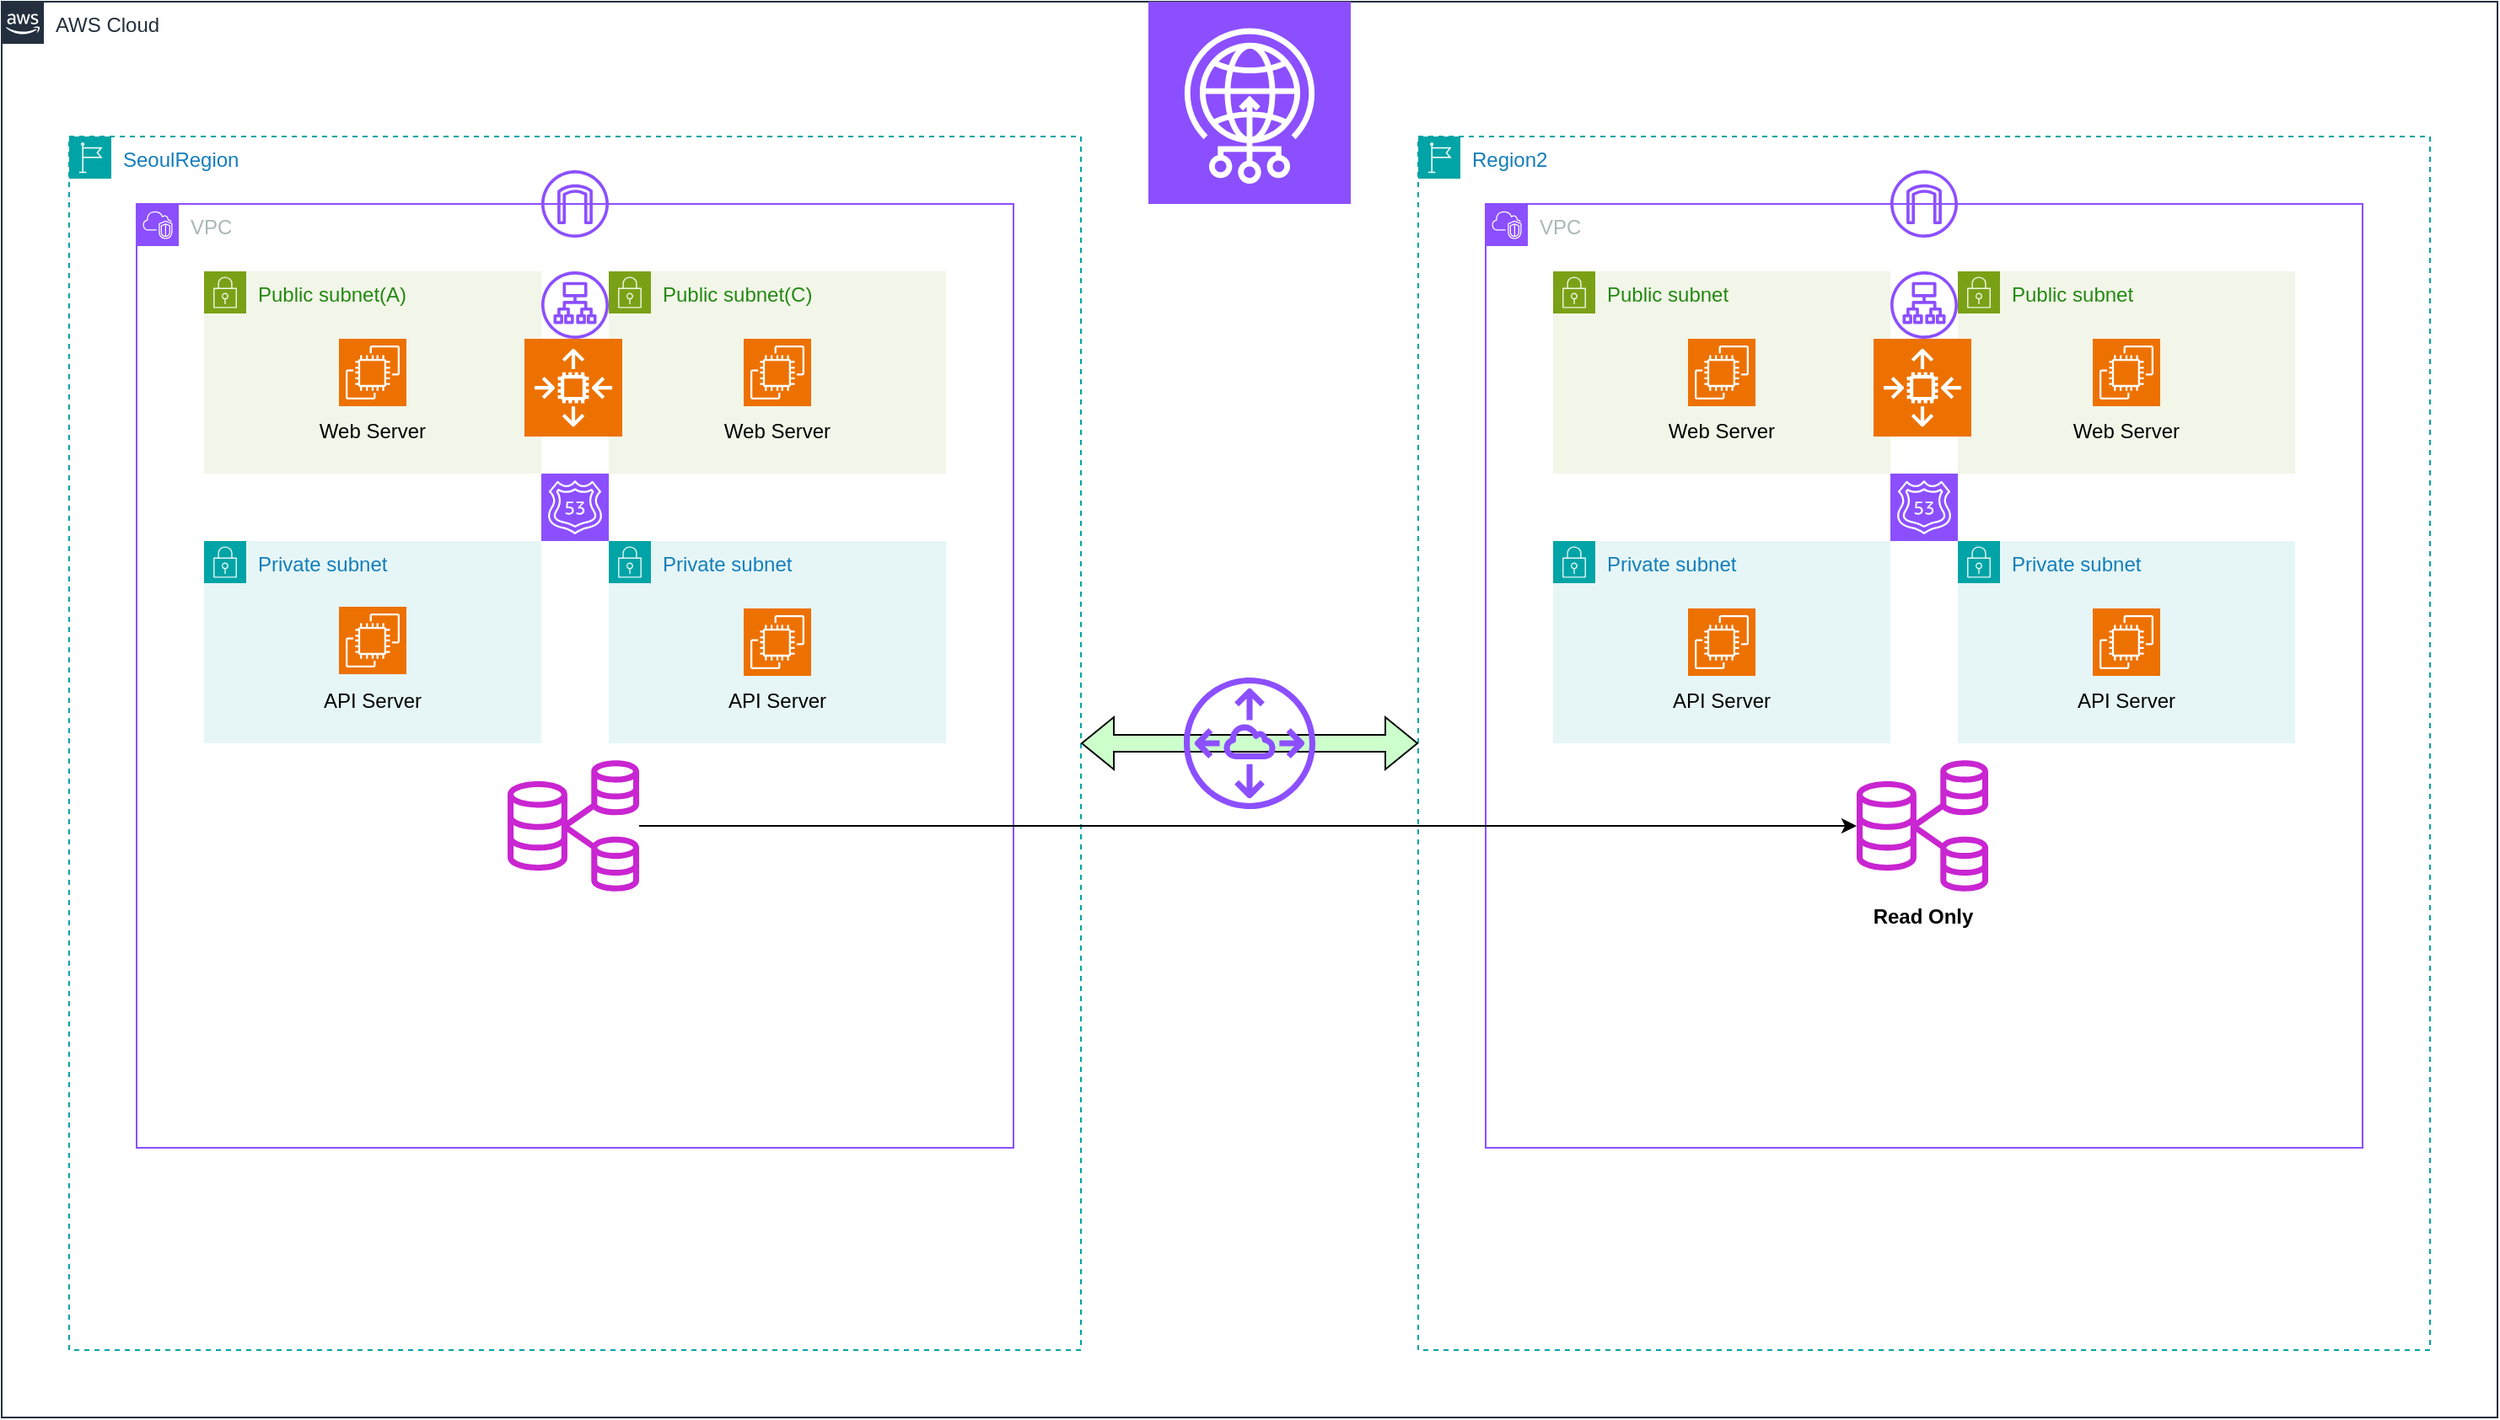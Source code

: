 <mxfile version="26.0.16">
  <diagram name="페이지-1" id="b8D-Um-2L-v5DBS30IwZ">
    <mxGraphModel dx="1528" dy="945" grid="1" gridSize="10" guides="1" tooltips="1" connect="1" arrows="1" fold="1" page="1" pageScale="1" pageWidth="4000" pageHeight="4000" math="0" shadow="0">
      <root>
        <mxCell id="0" />
        <mxCell id="1" parent="0" />
        <mxCell id="McnPfyn-6w59win986BD-4" value="AWS Cloud" style="points=[[0,0],[0.25,0],[0.5,0],[0.75,0],[1,0],[1,0.25],[1,0.5],[1,0.75],[1,1],[0.75,1],[0.5,1],[0.25,1],[0,1],[0,0.75],[0,0.5],[0,0.25]];outlineConnect=0;gradientColor=none;html=1;whiteSpace=wrap;fontSize=12;fontStyle=0;container=1;pointerEvents=0;collapsible=0;recursiveResize=0;shape=mxgraph.aws4.group;grIcon=mxgraph.aws4.group_aws_cloud_alt;strokeColor=#232F3E;fillColor=none;verticalAlign=top;align=left;spacingLeft=30;fontColor=#232F3E;dashed=0;" parent="1" vertex="1">
          <mxGeometry x="480" y="600" width="1480" height="840" as="geometry" />
        </mxCell>
        <mxCell id="McnPfyn-6w59win986BD-5" value="" style="sketch=0;points=[[0,0,0],[0.25,0,0],[0.5,0,0],[0.75,0,0],[1,0,0],[0,1,0],[0.25,1,0],[0.5,1,0],[0.75,1,0],[1,1,0],[0,0.25,0],[0,0.5,0],[0,0.75,0],[1,0.25,0],[1,0.5,0],[1,0.75,0]];outlineConnect=0;fontColor=#232F3E;fillColor=#8C4FFF;strokeColor=#ffffff;dashed=0;verticalLabelPosition=bottom;verticalAlign=top;align=center;html=1;fontSize=12;fontStyle=0;aspect=fixed;shape=mxgraph.aws4.resourceIcon;resIcon=mxgraph.aws4.global_accelerator;" parent="McnPfyn-6w59win986BD-4" vertex="1">
          <mxGeometry x="680" width="120" height="120" as="geometry" />
        </mxCell>
        <mxCell id="McnPfyn-6w59win986BD-3" value="Region2" style="points=[[0,0],[0.25,0],[0.5,0],[0.75,0],[1,0],[1,0.25],[1,0.5],[1,0.75],[1,1],[0.75,1],[0.5,1],[0.25,1],[0,1],[0,0.75],[0,0.5],[0,0.25]];outlineConnect=0;gradientColor=none;html=1;whiteSpace=wrap;fontSize=12;fontStyle=0;container=1;pointerEvents=0;collapsible=0;recursiveResize=0;shape=mxgraph.aws4.group;grIcon=mxgraph.aws4.group_region;strokeColor=#00A4A6;fillColor=none;verticalAlign=top;align=left;spacingLeft=30;fontColor=#147EBA;dashed=1;" parent="McnPfyn-6w59win986BD-4" vertex="1">
          <mxGeometry x="840" y="80" width="600" height="720" as="geometry" />
        </mxCell>
        <mxCell id="McnPfyn-6w59win986BD-11" value="VPC" style="points=[[0,0],[0.25,0],[0.5,0],[0.75,0],[1,0],[1,0.25],[1,0.5],[1,0.75],[1,1],[0.75,1],[0.5,1],[0.25,1],[0,1],[0,0.75],[0,0.5],[0,0.25]];outlineConnect=0;gradientColor=none;html=1;whiteSpace=wrap;fontSize=12;fontStyle=0;container=1;pointerEvents=0;collapsible=0;recursiveResize=0;shape=mxgraph.aws4.group;grIcon=mxgraph.aws4.group_vpc2;strokeColor=#8C4FFF;fillColor=none;verticalAlign=top;align=left;spacingLeft=30;fontColor=#AAB7B8;dashed=0;" parent="McnPfyn-6w59win986BD-3" vertex="1">
          <mxGeometry x="40" y="40" width="520" height="560" as="geometry" />
        </mxCell>
        <mxCell id="McnPfyn-6w59win986BD-17" value="Private subnet" style="points=[[0,0],[0.25,0],[0.5,0],[0.75,0],[1,0],[1,0.25],[1,0.5],[1,0.75],[1,1],[0.75,1],[0.5,1],[0.25,1],[0,1],[0,0.75],[0,0.5],[0,0.25]];outlineConnect=0;gradientColor=none;html=1;whiteSpace=wrap;fontSize=12;fontStyle=0;container=1;pointerEvents=0;collapsible=0;recursiveResize=0;shape=mxgraph.aws4.group;grIcon=mxgraph.aws4.group_security_group;grStroke=0;strokeColor=#00A4A6;fillColor=#E6F6F7;verticalAlign=top;align=left;spacingLeft=30;fontColor=#147EBA;dashed=0;" parent="McnPfyn-6w59win986BD-11" vertex="1">
          <mxGeometry x="280" y="200" width="200" height="120" as="geometry" />
        </mxCell>
        <mxCell id="McnPfyn-6w59win986BD-28" value="" style="sketch=0;points=[[0,0,0],[0.25,0,0],[0.5,0,0],[0.75,0,0],[1,0,0],[0,1,0],[0.25,1,0],[0.5,1,0],[0.75,1,0],[1,1,0],[0,0.25,0],[0,0.5,0],[0,0.75,0],[1,0.25,0],[1,0.5,0],[1,0.75,0]];outlineConnect=0;fontColor=#232F3E;fillColor=#ED7100;strokeColor=#ffffff;dashed=0;verticalLabelPosition=bottom;verticalAlign=top;align=center;html=1;fontSize=12;fontStyle=0;aspect=fixed;shape=mxgraph.aws4.resourceIcon;resIcon=mxgraph.aws4.ec2;" parent="McnPfyn-6w59win986BD-17" vertex="1">
          <mxGeometry x="80" y="40" width="40" height="40" as="geometry" />
        </mxCell>
        <mxCell id="UJaUHZRI0oHmxwTKiI0B-19" value="API Server" style="text;html=1;align=center;verticalAlign=middle;whiteSpace=wrap;rounded=0;" vertex="1" parent="McnPfyn-6w59win986BD-17">
          <mxGeometry x="60" y="80" width="80" height="30" as="geometry" />
        </mxCell>
        <mxCell id="McnPfyn-6w59win986BD-19" value="Public subnet" style="points=[[0,0],[0.25,0],[0.5,0],[0.75,0],[1,0],[1,0.25],[1,0.5],[1,0.75],[1,1],[0.75,1],[0.5,1],[0.25,1],[0,1],[0,0.75],[0,0.5],[0,0.25]];outlineConnect=0;gradientColor=none;html=1;whiteSpace=wrap;fontSize=12;fontStyle=0;container=1;pointerEvents=0;collapsible=0;recursiveResize=0;shape=mxgraph.aws4.group;grIcon=mxgraph.aws4.group_security_group;grStroke=0;strokeColor=#7AA116;fillColor=#F2F6E8;verticalAlign=top;align=left;spacingLeft=30;fontColor=#248814;dashed=0;" parent="McnPfyn-6w59win986BD-11" vertex="1">
          <mxGeometry x="40" y="40" width="200" height="120" as="geometry" />
        </mxCell>
        <mxCell id="McnPfyn-6w59win986BD-29" value="" style="sketch=0;points=[[0,0,0],[0.25,0,0],[0.5,0,0],[0.75,0,0],[1,0,0],[0,1,0],[0.25,1,0],[0.5,1,0],[0.75,1,0],[1,1,0],[0,0.25,0],[0,0.5,0],[0,0.75,0],[1,0.25,0],[1,0.5,0],[1,0.75,0]];outlineConnect=0;fontColor=#232F3E;fillColor=#ED7100;strokeColor=#ffffff;dashed=0;verticalLabelPosition=bottom;verticalAlign=top;align=center;html=1;fontSize=12;fontStyle=0;aspect=fixed;shape=mxgraph.aws4.resourceIcon;resIcon=mxgraph.aws4.ec2;" parent="McnPfyn-6w59win986BD-19" vertex="1">
          <mxGeometry x="80" y="40" width="40" height="40" as="geometry" />
        </mxCell>
        <mxCell id="UJaUHZRI0oHmxwTKiI0B-14" value="Web Server" style="text;html=1;align=center;verticalAlign=middle;whiteSpace=wrap;rounded=0;" vertex="1" parent="McnPfyn-6w59win986BD-19">
          <mxGeometry x="60" y="80" width="80" height="30" as="geometry" />
        </mxCell>
        <mxCell id="McnPfyn-6w59win986BD-20" value="Private subnet" style="points=[[0,0],[0.25,0],[0.5,0],[0.75,0],[1,0],[1,0.25],[1,0.5],[1,0.75],[1,1],[0.75,1],[0.5,1],[0.25,1],[0,1],[0,0.75],[0,0.5],[0,0.25]];outlineConnect=0;gradientColor=none;html=1;whiteSpace=wrap;fontSize=12;fontStyle=0;container=1;pointerEvents=0;collapsible=0;recursiveResize=0;shape=mxgraph.aws4.group;grIcon=mxgraph.aws4.group_security_group;grStroke=0;strokeColor=#00A4A6;fillColor=#E6F6F7;verticalAlign=top;align=left;spacingLeft=30;fontColor=#147EBA;dashed=0;" parent="McnPfyn-6w59win986BD-11" vertex="1">
          <mxGeometry x="40" y="200" width="200" height="120" as="geometry" />
        </mxCell>
        <mxCell id="McnPfyn-6w59win986BD-27" value="" style="sketch=0;points=[[0,0,0],[0.25,0,0],[0.5,0,0],[0.75,0,0],[1,0,0],[0,1,0],[0.25,1,0],[0.5,1,0],[0.75,1,0],[1,1,0],[0,0.25,0],[0,0.5,0],[0,0.75,0],[1,0.25,0],[1,0.5,0],[1,0.75,0]];outlineConnect=0;fontColor=#232F3E;fillColor=#ED7100;strokeColor=#ffffff;dashed=0;verticalLabelPosition=bottom;verticalAlign=top;align=center;html=1;fontSize=12;fontStyle=0;aspect=fixed;shape=mxgraph.aws4.resourceIcon;resIcon=mxgraph.aws4.ec2;" parent="McnPfyn-6w59win986BD-20" vertex="1">
          <mxGeometry x="80" y="40" width="40" height="40" as="geometry" />
        </mxCell>
        <mxCell id="UJaUHZRI0oHmxwTKiI0B-18" value="API Server" style="text;html=1;align=center;verticalAlign=middle;whiteSpace=wrap;rounded=0;" vertex="1" parent="McnPfyn-6w59win986BD-20">
          <mxGeometry x="60" y="80" width="80" height="30" as="geometry" />
        </mxCell>
        <mxCell id="McnPfyn-6w59win986BD-44" value="" style="sketch=0;outlineConnect=0;fontColor=#232F3E;gradientColor=none;fillColor=#8C4FFF;strokeColor=none;dashed=0;verticalLabelPosition=bottom;verticalAlign=top;align=center;html=1;fontSize=12;fontStyle=0;aspect=fixed;pointerEvents=1;shape=mxgraph.aws4.internet_gateway;" parent="McnPfyn-6w59win986BD-11" vertex="1">
          <mxGeometry x="240" y="-20" width="40" height="40" as="geometry" />
        </mxCell>
        <mxCell id="McnPfyn-6w59win986BD-61" value="" style="sketch=0;points=[[0,0,0],[0.25,0,0],[0.5,0,0],[0.75,0,0],[1,0,0],[0,1,0],[0.25,1,0],[0.5,1,0],[0.75,1,0],[1,1,0],[0,0.25,0],[0,0.5,0],[0,0.75,0],[1,0.25,0],[1,0.5,0],[1,0.75,0]];outlineConnect=0;fontColor=#232F3E;fillColor=#8C4FFF;strokeColor=#ffffff;dashed=0;verticalLabelPosition=bottom;verticalAlign=top;align=center;html=1;fontSize=12;fontStyle=0;aspect=fixed;shape=mxgraph.aws4.resourceIcon;resIcon=mxgraph.aws4.route_53;" parent="McnPfyn-6w59win986BD-11" vertex="1">
          <mxGeometry x="240" y="160" width="40" height="40" as="geometry" />
        </mxCell>
        <mxCell id="UJaUHZRI0oHmxwTKiI0B-3" value="Public subnet" style="points=[[0,0],[0.25,0],[0.5,0],[0.75,0],[1,0],[1,0.25],[1,0.5],[1,0.75],[1,1],[0.75,1],[0.5,1],[0.25,1],[0,1],[0,0.75],[0,0.5],[0,0.25]];outlineConnect=0;gradientColor=none;html=1;whiteSpace=wrap;fontSize=12;fontStyle=0;container=1;pointerEvents=0;collapsible=0;recursiveResize=0;shape=mxgraph.aws4.group;grIcon=mxgraph.aws4.group_security_group;grStroke=0;strokeColor=#7AA116;fillColor=#F2F6E8;verticalAlign=top;align=left;spacingLeft=30;fontColor=#248814;dashed=0;" vertex="1" parent="McnPfyn-6w59win986BD-11">
          <mxGeometry x="280" y="40" width="200" height="120" as="geometry" />
        </mxCell>
        <mxCell id="UJaUHZRI0oHmxwTKiI0B-4" value="" style="sketch=0;points=[[0,0,0],[0.25,0,0],[0.5,0,0],[0.75,0,0],[1,0,0],[0,1,0],[0.25,1,0],[0.5,1,0],[0.75,1,0],[1,1,0],[0,0.25,0],[0,0.5,0],[0,0.75,0],[1,0.25,0],[1,0.5,0],[1,0.75,0]];outlineConnect=0;fontColor=#232F3E;fillColor=#ED7100;strokeColor=#ffffff;dashed=0;verticalLabelPosition=bottom;verticalAlign=top;align=center;html=1;fontSize=12;fontStyle=0;aspect=fixed;shape=mxgraph.aws4.resourceIcon;resIcon=mxgraph.aws4.ec2;" vertex="1" parent="UJaUHZRI0oHmxwTKiI0B-3">
          <mxGeometry x="80" y="40" width="40" height="40" as="geometry" />
        </mxCell>
        <mxCell id="UJaUHZRI0oHmxwTKiI0B-15" value="Web Server" style="text;html=1;align=center;verticalAlign=middle;whiteSpace=wrap;rounded=0;" vertex="1" parent="UJaUHZRI0oHmxwTKiI0B-3">
          <mxGeometry x="60" y="80" width="80" height="30" as="geometry" />
        </mxCell>
        <mxCell id="UJaUHZRI0oHmxwTKiI0B-7" value="" style="sketch=0;outlineConnect=0;fontColor=#232F3E;gradientColor=none;fillColor=#C925D1;strokeColor=none;dashed=0;verticalLabelPosition=bottom;verticalAlign=top;align=center;html=1;fontSize=12;fontStyle=0;aspect=fixed;pointerEvents=1;shape=mxgraph.aws4.rds_multi_az_db_cluster;" vertex="1" parent="McnPfyn-6w59win986BD-11">
          <mxGeometry x="220" y="330" width="78" height="78" as="geometry" />
        </mxCell>
        <mxCell id="UJaUHZRI0oHmxwTKiI0B-11" value="&lt;b&gt;Read Only&lt;/b&gt;" style="text;html=1;align=center;verticalAlign=middle;whiteSpace=wrap;rounded=0;" vertex="1" parent="McnPfyn-6w59win986BD-11">
          <mxGeometry x="223.5" y="408" width="71" height="30" as="geometry" />
        </mxCell>
        <mxCell id="UJaUHZRI0oHmxwTKiI0B-20" value="" style="sketch=0;points=[[0,0,0],[0.25,0,0],[0.5,0,0],[0.75,0,0],[1,0,0],[0,1,0],[0.25,1,0],[0.5,1,0],[0.75,1,0],[1,1,0],[0,0.25,0],[0,0.5,0],[0,0.75,0],[1,0.25,0],[1,0.5,0],[1,0.75,0]];outlineConnect=0;fontColor=#232F3E;fillColor=#ED7100;strokeColor=#ffffff;dashed=0;verticalLabelPosition=bottom;verticalAlign=top;align=center;html=1;fontSize=12;fontStyle=0;aspect=fixed;shape=mxgraph.aws4.resourceIcon;resIcon=mxgraph.aws4.auto_scaling2;" vertex="1" parent="McnPfyn-6w59win986BD-11">
          <mxGeometry x="230" y="80" width="58" height="58" as="geometry" />
        </mxCell>
        <mxCell id="UJaUHZRI0oHmxwTKiI0B-21" value="" style="sketch=0;outlineConnect=0;fontColor=#232F3E;gradientColor=none;fillColor=#8C4FFF;strokeColor=none;dashed=0;verticalLabelPosition=bottom;verticalAlign=top;align=center;html=1;fontSize=12;fontStyle=0;aspect=fixed;pointerEvents=1;shape=mxgraph.aws4.application_load_balancer;" vertex="1" parent="McnPfyn-6w59win986BD-11">
          <mxGeometry x="240" y="40" width="40" height="40" as="geometry" />
        </mxCell>
        <mxCell id="McnPfyn-6w59win986BD-2" value="SeoulRegion" style="points=[[0,0],[0.25,0],[0.5,0],[0.75,0],[1,0],[1,0.25],[1,0.5],[1,0.75],[1,1],[0.75,1],[0.5,1],[0.25,1],[0,1],[0,0.75],[0,0.5],[0,0.25]];outlineConnect=0;gradientColor=none;html=1;whiteSpace=wrap;fontSize=12;fontStyle=0;container=1;pointerEvents=0;collapsible=0;recursiveResize=0;shape=mxgraph.aws4.group;grIcon=mxgraph.aws4.group_region;strokeColor=#00A4A6;fillColor=none;verticalAlign=top;align=left;spacingLeft=30;fontColor=#147EBA;dashed=1;" parent="McnPfyn-6w59win986BD-4" vertex="1">
          <mxGeometry x="40" y="80" width="600" height="720" as="geometry" />
        </mxCell>
        <mxCell id="McnPfyn-6w59win986BD-6" value="VPC" style="points=[[0,0],[0.25,0],[0.5,0],[0.75,0],[1,0],[1,0.25],[1,0.5],[1,0.75],[1,1],[0.75,1],[0.5,1],[0.25,1],[0,1],[0,0.75],[0,0.5],[0,0.25]];outlineConnect=0;gradientColor=none;html=1;whiteSpace=wrap;fontSize=12;fontStyle=0;container=1;pointerEvents=0;collapsible=0;recursiveResize=0;shape=mxgraph.aws4.group;grIcon=mxgraph.aws4.group_vpc2;strokeColor=#8C4FFF;fillColor=none;verticalAlign=top;align=left;spacingLeft=30;fontColor=#AAB7B8;dashed=0;" parent="McnPfyn-6w59win986BD-2" vertex="1">
          <mxGeometry x="40" y="40" width="520" height="560" as="geometry" />
        </mxCell>
        <mxCell id="McnPfyn-6w59win986BD-14" value="Public subnet(C)" style="points=[[0,0],[0.25,0],[0.5,0],[0.75,0],[1,0],[1,0.25],[1,0.5],[1,0.75],[1,1],[0.75,1],[0.5,1],[0.25,1],[0,1],[0,0.75],[0,0.5],[0,0.25]];outlineConnect=0;gradientColor=none;html=1;whiteSpace=wrap;fontSize=12;fontStyle=0;container=1;pointerEvents=0;collapsible=0;recursiveResize=0;shape=mxgraph.aws4.group;grIcon=mxgraph.aws4.group_security_group;grStroke=0;strokeColor=#7AA116;fillColor=#F2F6E8;verticalAlign=top;align=left;spacingLeft=30;fontColor=#248814;dashed=0;" parent="McnPfyn-6w59win986BD-6" vertex="1">
          <mxGeometry x="280" y="40" width="200" height="120" as="geometry" />
        </mxCell>
        <mxCell id="McnPfyn-6w59win986BD-24" value="" style="sketch=0;points=[[0,0,0],[0.25,0,0],[0.5,0,0],[0.75,0,0],[1,0,0],[0,1,0],[0.25,1,0],[0.5,1,0],[0.75,1,0],[1,1,0],[0,0.25,0],[0,0.5,0],[0,0.75,0],[1,0.25,0],[1,0.5,0],[1,0.75,0]];outlineConnect=0;fontColor=#232F3E;fillColor=#ED7100;strokeColor=#ffffff;dashed=0;verticalLabelPosition=bottom;verticalAlign=top;align=center;html=1;fontSize=12;fontStyle=0;aspect=fixed;shape=mxgraph.aws4.resourceIcon;resIcon=mxgraph.aws4.ec2;" parent="McnPfyn-6w59win986BD-14" vertex="1">
          <mxGeometry x="80" y="40" width="40" height="40" as="geometry" />
        </mxCell>
        <mxCell id="UJaUHZRI0oHmxwTKiI0B-13" value="Web Server" style="text;html=1;align=center;verticalAlign=middle;whiteSpace=wrap;rounded=0;" vertex="1" parent="McnPfyn-6w59win986BD-14">
          <mxGeometry x="60" y="80" width="80" height="30" as="geometry" />
        </mxCell>
        <mxCell id="McnPfyn-6w59win986BD-13" value="Public subnet(A)" style="points=[[0,0],[0.25,0],[0.5,0],[0.75,0],[1,0],[1,0.25],[1,0.5],[1,0.75],[1,1],[0.75,1],[0.5,1],[0.25,1],[0,1],[0,0.75],[0,0.5],[0,0.25]];outlineConnect=0;gradientColor=none;html=1;whiteSpace=wrap;fontSize=12;fontStyle=0;container=1;pointerEvents=0;collapsible=0;recursiveResize=0;shape=mxgraph.aws4.group;grIcon=mxgraph.aws4.group_security_group;grStroke=0;strokeColor=#7AA116;fillColor=#F2F6E8;verticalAlign=top;align=left;spacingLeft=30;fontColor=#248814;dashed=0;" parent="McnPfyn-6w59win986BD-6" vertex="1">
          <mxGeometry x="40" y="40" width="200" height="120" as="geometry" />
        </mxCell>
        <mxCell id="McnPfyn-6w59win986BD-23" value="" style="sketch=0;points=[[0,0,0],[0.25,0,0],[0.5,0,0],[0.75,0,0],[1,0,0],[0,1,0],[0.25,1,0],[0.5,1,0],[0.75,1,0],[1,1,0],[0,0.25,0],[0,0.5,0],[0,0.75,0],[1,0.25,0],[1,0.5,0],[1,0.75,0]];outlineConnect=0;fontColor=#232F3E;fillColor=#ED7100;strokeColor=#ffffff;dashed=0;verticalLabelPosition=bottom;verticalAlign=top;align=center;html=1;fontSize=12;fontStyle=0;aspect=fixed;shape=mxgraph.aws4.resourceIcon;resIcon=mxgraph.aws4.ec2;" parent="McnPfyn-6w59win986BD-13" vertex="1">
          <mxGeometry x="80" y="40" width="40" height="40" as="geometry" />
        </mxCell>
        <mxCell id="UJaUHZRI0oHmxwTKiI0B-12" value="Web Server" style="text;html=1;align=center;verticalAlign=middle;whiteSpace=wrap;rounded=0;" vertex="1" parent="McnPfyn-6w59win986BD-13">
          <mxGeometry x="60" y="80" width="80" height="30" as="geometry" />
        </mxCell>
        <mxCell id="McnPfyn-6w59win986BD-15" value="Private subnet" style="points=[[0,0],[0.25,0],[0.5,0],[0.75,0],[1,0],[1,0.25],[1,0.5],[1,0.75],[1,1],[0.75,1],[0.5,1],[0.25,1],[0,1],[0,0.75],[0,0.5],[0,0.25]];outlineConnect=0;gradientColor=none;html=1;whiteSpace=wrap;fontSize=12;fontStyle=0;container=1;pointerEvents=0;collapsible=0;recursiveResize=0;shape=mxgraph.aws4.group;grIcon=mxgraph.aws4.group_security_group;grStroke=0;strokeColor=#00A4A6;fillColor=#E6F6F7;verticalAlign=top;align=left;spacingLeft=30;fontColor=#147EBA;dashed=0;" parent="McnPfyn-6w59win986BD-6" vertex="1">
          <mxGeometry x="40" y="200" width="200" height="120" as="geometry" />
        </mxCell>
        <mxCell id="McnPfyn-6w59win986BD-67" value="" style="sketch=0;points=[[0,0,0],[0.25,0,0],[0.5,0,0],[0.75,0,0],[1,0,0],[0,1,0],[0.25,1,0],[0.5,1,0],[0.75,1,0],[1,1,0],[0,0.25,0],[0,0.5,0],[0,0.75,0],[1,0.25,0],[1,0.5,0],[1,0.75,0]];outlineConnect=0;fontColor=#232F3E;fillColor=#ED7100;strokeColor=#ffffff;dashed=0;verticalLabelPosition=bottom;verticalAlign=top;align=center;html=1;fontSize=12;fontStyle=0;aspect=fixed;shape=mxgraph.aws4.resourceIcon;resIcon=mxgraph.aws4.ec2;" parent="McnPfyn-6w59win986BD-15" vertex="1">
          <mxGeometry x="80" y="39" width="40" height="40" as="geometry" />
        </mxCell>
        <mxCell id="UJaUHZRI0oHmxwTKiI0B-16" value="API Server" style="text;html=1;align=center;verticalAlign=middle;whiteSpace=wrap;rounded=0;" vertex="1" parent="McnPfyn-6w59win986BD-15">
          <mxGeometry x="60" y="80" width="80" height="30" as="geometry" />
        </mxCell>
        <mxCell id="McnPfyn-6w59win986BD-16" value="Private subnet" style="points=[[0,0],[0.25,0],[0.5,0],[0.75,0],[1,0],[1,0.25],[1,0.5],[1,0.75],[1,1],[0.75,1],[0.5,1],[0.25,1],[0,1],[0,0.75],[0,0.5],[0,0.25]];outlineConnect=0;gradientColor=none;html=1;whiteSpace=wrap;fontSize=12;fontStyle=0;container=1;pointerEvents=0;collapsible=0;recursiveResize=0;shape=mxgraph.aws4.group;grIcon=mxgraph.aws4.group_security_group;grStroke=0;strokeColor=#00A4A6;fillColor=#E6F6F7;verticalAlign=top;align=left;spacingLeft=30;fontColor=#147EBA;dashed=0;" parent="McnPfyn-6w59win986BD-6" vertex="1">
          <mxGeometry x="280" y="200" width="200" height="120" as="geometry" />
        </mxCell>
        <mxCell id="McnPfyn-6w59win986BD-25" value="" style="sketch=0;points=[[0,0,0],[0.25,0,0],[0.5,0,0],[0.75,0,0],[1,0,0],[0,1,0],[0.25,1,0],[0.5,1,0],[0.75,1,0],[1,1,0],[0,0.25,0],[0,0.5,0],[0,0.75,0],[1,0.25,0],[1,0.5,0],[1,0.75,0]];outlineConnect=0;fontColor=#232F3E;fillColor=#ED7100;strokeColor=#ffffff;dashed=0;verticalLabelPosition=bottom;verticalAlign=top;align=center;html=1;fontSize=12;fontStyle=0;aspect=fixed;shape=mxgraph.aws4.resourceIcon;resIcon=mxgraph.aws4.ec2;" parent="McnPfyn-6w59win986BD-16" vertex="1">
          <mxGeometry x="80" y="40" width="40" height="40" as="geometry" />
        </mxCell>
        <mxCell id="UJaUHZRI0oHmxwTKiI0B-17" value="API Server" style="text;html=1;align=center;verticalAlign=middle;whiteSpace=wrap;rounded=0;" vertex="1" parent="McnPfyn-6w59win986BD-16">
          <mxGeometry x="60" y="80" width="80" height="30" as="geometry" />
        </mxCell>
        <mxCell id="McnPfyn-6w59win986BD-22" value="" style="sketch=0;outlineConnect=0;fontColor=#232F3E;gradientColor=none;fillColor=#8C4FFF;strokeColor=none;dashed=0;verticalLabelPosition=bottom;verticalAlign=top;align=center;html=1;fontSize=12;fontStyle=0;aspect=fixed;pointerEvents=1;shape=mxgraph.aws4.application_load_balancer;" parent="McnPfyn-6w59win986BD-6" vertex="1">
          <mxGeometry x="240" y="40" width="40" height="40" as="geometry" />
        </mxCell>
        <mxCell id="McnPfyn-6w59win986BD-43" value="" style="sketch=0;outlineConnect=0;fontColor=#232F3E;gradientColor=none;fillColor=#8C4FFF;strokeColor=none;dashed=0;verticalLabelPosition=bottom;verticalAlign=top;align=center;html=1;fontSize=12;fontStyle=0;aspect=fixed;pointerEvents=1;shape=mxgraph.aws4.internet_gateway;" parent="McnPfyn-6w59win986BD-6" vertex="1">
          <mxGeometry x="240" y="-20" width="40" height="40" as="geometry" />
        </mxCell>
        <mxCell id="McnPfyn-6w59win986BD-60" value="" style="sketch=0;points=[[0,0,0],[0.25,0,0],[0.5,0,0],[0.75,0,0],[1,0,0],[0,1,0],[0.25,1,0],[0.5,1,0],[0.75,1,0],[1,1,0],[0,0.25,0],[0,0.5,0],[0,0.75,0],[1,0.25,0],[1,0.5,0],[1,0.75,0]];outlineConnect=0;fontColor=#232F3E;fillColor=#8C4FFF;strokeColor=#ffffff;dashed=0;verticalLabelPosition=bottom;verticalAlign=top;align=center;html=1;fontSize=12;fontStyle=0;aspect=fixed;shape=mxgraph.aws4.resourceIcon;resIcon=mxgraph.aws4.route_53;" parent="McnPfyn-6w59win986BD-6" vertex="1">
          <mxGeometry x="240" y="160" width="40" height="40" as="geometry" />
        </mxCell>
        <mxCell id="UJaUHZRI0oHmxwTKiI0B-1" value="" style="sketch=0;points=[[0,0,0],[0.25,0,0],[0.5,0,0],[0.75,0,0],[1,0,0],[0,1,0],[0.25,1,0],[0.5,1,0],[0.75,1,0],[1,1,0],[0,0.25,0],[0,0.5,0],[0,0.75,0],[1,0.25,0],[1,0.5,0],[1,0.75,0]];outlineConnect=0;fontColor=#232F3E;fillColor=#ED7100;strokeColor=#ffffff;dashed=0;verticalLabelPosition=bottom;verticalAlign=top;align=center;html=1;fontSize=12;fontStyle=0;aspect=fixed;shape=mxgraph.aws4.resourceIcon;resIcon=mxgraph.aws4.auto_scaling2;" vertex="1" parent="McnPfyn-6w59win986BD-6">
          <mxGeometry x="230" y="80" width="58" height="58" as="geometry" />
        </mxCell>
        <mxCell id="UJaUHZRI0oHmxwTKiI0B-6" value="" style="sketch=0;outlineConnect=0;fontColor=#232F3E;gradientColor=none;fillColor=#C925D1;strokeColor=none;dashed=0;verticalLabelPosition=bottom;verticalAlign=top;align=center;html=1;fontSize=12;fontStyle=0;aspect=fixed;pointerEvents=1;shape=mxgraph.aws4.rds_multi_az_db_cluster;" vertex="1" parent="McnPfyn-6w59win986BD-6">
          <mxGeometry x="220" y="330" width="78" height="78" as="geometry" />
        </mxCell>
        <mxCell id="McnPfyn-6w59win986BD-35" value="" style="shape=flexArrow;endArrow=classic;startArrow=classic;html=1;rounded=0;entryX=0;entryY=0.5;entryDx=0;entryDy=0;fillColor=#CCFFCC;" parent="McnPfyn-6w59win986BD-4" source="McnPfyn-6w59win986BD-2" target="McnPfyn-6w59win986BD-3" edge="1">
          <mxGeometry width="100" height="100" relative="1" as="geometry">
            <mxPoint x="840" y="530" as="sourcePoint" />
            <mxPoint x="820" y="480" as="targetPoint" />
            <Array as="points" />
          </mxGeometry>
        </mxCell>
        <mxCell id="UJaUHZRI0oHmxwTKiI0B-2" value="" style="sketch=0;outlineConnect=0;fontColor=#232F3E;gradientColor=none;fillColor=#8C4FFF;strokeColor=none;dashed=0;verticalLabelPosition=bottom;verticalAlign=top;align=center;html=1;fontSize=12;fontStyle=0;aspect=fixed;pointerEvents=1;shape=mxgraph.aws4.peering;" vertex="1" parent="McnPfyn-6w59win986BD-4">
          <mxGeometry x="701" y="401" width="78" height="78" as="geometry" />
        </mxCell>
        <mxCell id="UJaUHZRI0oHmxwTKiI0B-10" style="edgeStyle=orthogonalEdgeStyle;rounded=0;orthogonalLoop=1;jettySize=auto;html=1;" edge="1" parent="McnPfyn-6w59win986BD-4" source="UJaUHZRI0oHmxwTKiI0B-6" target="UJaUHZRI0oHmxwTKiI0B-7">
          <mxGeometry relative="1" as="geometry" />
        </mxCell>
      </root>
    </mxGraphModel>
  </diagram>
</mxfile>
